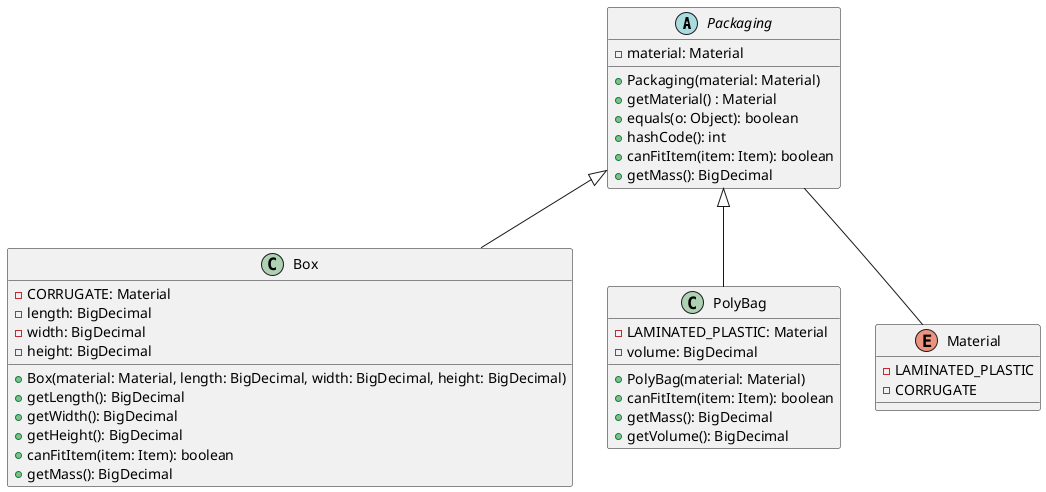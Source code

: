 @startuml
'https://plantuml.com/class-diagram

abstract class Packaging {
-material: Material

+Packaging(material: Material)
+getMaterial() : Material
+equals(o: Object): boolean
+hashCode(): int
+canFitItem(item: Item): boolean
+getMass(): BigDecimal
}

class Box {
-CORRUGATE: Material
-length: BigDecimal
-width: BigDecimal
-height: BigDecimal

+Box(material: Material, length: BigDecimal, width: BigDecimal, height: BigDecimal)
+getLength(): BigDecimal
+getWidth(): BigDecimal
+getHeight(): BigDecimal
+canFitItem(item: Item): boolean
+getMass(): BigDecimal
}

class PolyBag {
-LAMINATED_PLASTIC: Material
-volume: BigDecimal

+PolyBag(material: Material)
+canFitItem(item: Item): boolean
+getMass(): BigDecimal
+getVolume(): BigDecimal
}

enum Material {
-LAMINATED_PLASTIC
-CORRUGATE
}

Packaging <|-- Box
Packaging <|-- PolyBag
Packaging -- Material

@enduml